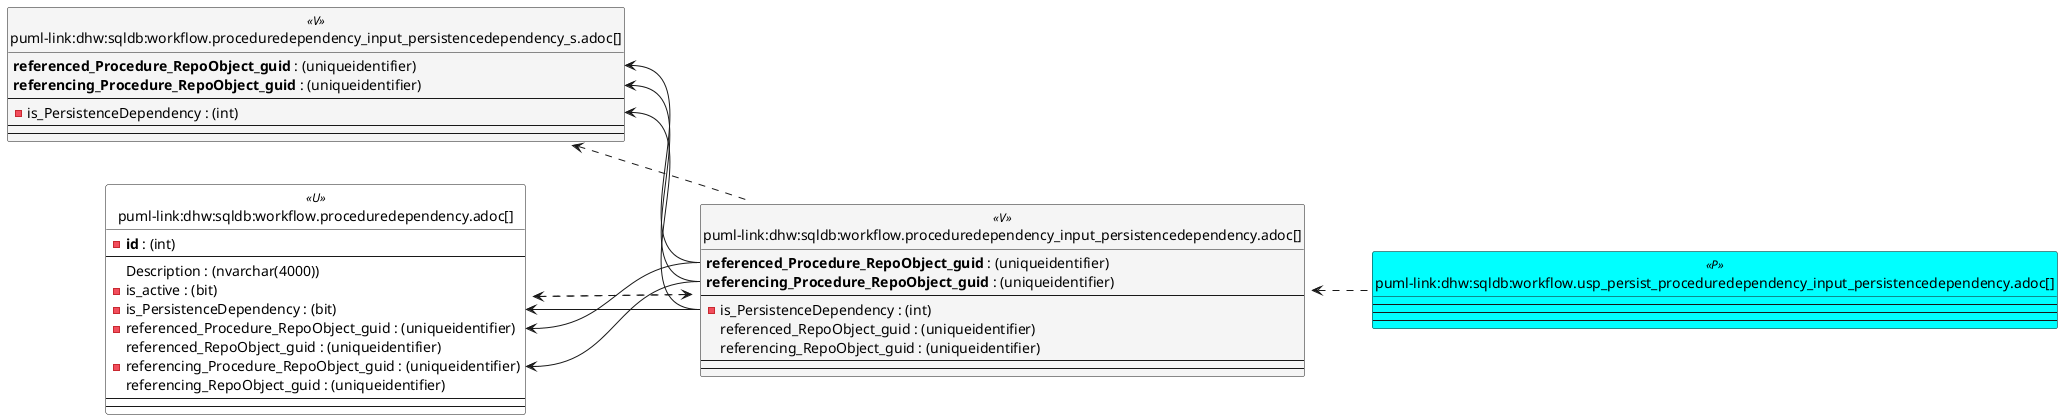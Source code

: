 @startuml
left to right direction
'top to bottom direction
hide circle
'avoide "." issues:
set namespaceSeparator none


skinparam class {
  BackgroundColor White
  BackgroundColor<<FN>> Yellow
  BackgroundColor<<FS>> Yellow
  BackgroundColor<<FT>> LightGray
  BackgroundColor<<IF>> Yellow
  BackgroundColor<<IS>> Yellow
  BackgroundColor<<P>> Aqua
  BackgroundColor<<PC>> Aqua
  BackgroundColor<<SN>> Yellow
  BackgroundColor<<SO>> SlateBlue
  BackgroundColor<<TF>> LightGray
  BackgroundColor<<TR>> Tomato
  BackgroundColor<<U>> White
  BackgroundColor<<V>> WhiteSmoke
  BackgroundColor<<X>> Aqua
  BackgroundColor<<external>> AliceBlue
}


entity "puml-link:dhw:sqldb:workflow.proceduredependency.adoc[]" as workflow.ProcedureDependency << U >> {
  - **id** : (int)
  --
  Description : (nvarchar(4000))
  - is_active : (bit)
  - is_PersistenceDependency : (bit)
  - referenced_Procedure_RepoObject_guid : (uniqueidentifier)
  referenced_RepoObject_guid : (uniqueidentifier)
  - referencing_Procedure_RepoObject_guid : (uniqueidentifier)
  referencing_RepoObject_guid : (uniqueidentifier)
  --
  --
}

entity "puml-link:dhw:sqldb:workflow.proceduredependency_input_persistencedependency.adoc[]" as workflow.ProcedureDependency_input_PersistenceDependency << V >> {
  **referenced_Procedure_RepoObject_guid** : (uniqueidentifier)
  **referencing_Procedure_RepoObject_guid** : (uniqueidentifier)
  --
  - is_PersistenceDependency : (int)
  referenced_RepoObject_guid : (uniqueidentifier)
  referencing_RepoObject_guid : (uniqueidentifier)
  --
  --
}

entity "puml-link:dhw:sqldb:workflow.proceduredependency_input_persistencedependency_s.adoc[]" as workflow.ProcedureDependency_input_PersistenceDependency_S << V >> {
  **referenced_Procedure_RepoObject_guid** : (uniqueidentifier)
  **referencing_Procedure_RepoObject_guid** : (uniqueidentifier)
  --
  - is_PersistenceDependency : (int)
  --
  --
}

entity "puml-link:dhw:sqldb:workflow.usp_persist_proceduredependency_input_persistencedependency.adoc[]" as workflow.usp_PERSIST_ProcedureDependency_input_PersistenceDependency << P >> {
  --
  --
  --
}

workflow.ProcedureDependency <.. workflow.ProcedureDependency_input_PersistenceDependency
workflow.ProcedureDependency_input_PersistenceDependency <.. workflow.ProcedureDependency
workflow.ProcedureDependency_input_PersistenceDependency <.. workflow.usp_PERSIST_ProcedureDependency_input_PersistenceDependency
workflow.ProcedureDependency_input_PersistenceDependency_S <.. workflow.ProcedureDependency_input_PersistenceDependency
"workflow.ProcedureDependency::is_PersistenceDependency" <-- "workflow.ProcedureDependency_input_PersistenceDependency::is_PersistenceDependency"
"workflow.ProcedureDependency::referenced_Procedure_RepoObject_guid" <-- "workflow.ProcedureDependency_input_PersistenceDependency::referenced_Procedure_RepoObject_guid"
"workflow.ProcedureDependency::referencing_Procedure_RepoObject_guid" <-- "workflow.ProcedureDependency_input_PersistenceDependency::referencing_Procedure_RepoObject_guid"
"workflow.ProcedureDependency_input_PersistenceDependency_S::is_PersistenceDependency" <-- "workflow.ProcedureDependency_input_PersistenceDependency::is_PersistenceDependency"
"workflow.ProcedureDependency_input_PersistenceDependency_S::referenced_Procedure_RepoObject_guid" <-- "workflow.ProcedureDependency_input_PersistenceDependency::referenced_Procedure_RepoObject_guid"
"workflow.ProcedureDependency_input_PersistenceDependency_S::referencing_Procedure_RepoObject_guid" <-- "workflow.ProcedureDependency_input_PersistenceDependency::referencing_Procedure_RepoObject_guid"
@enduml

